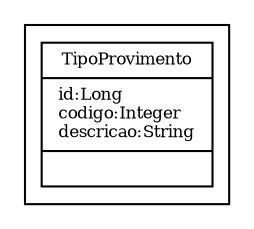 digraph G{
fontname = "Times-Roman"
fontsize = 8

node [
        fontname = "Times-Roman"
        fontsize = 8
        shape = "record"
]

edge [
        fontname = "Times-Roman"
        fontsize = 8
]

subgraph clusterTIPO_DE_PROVIMENTO
{
TipoProvimento [label = "{TipoProvimento|id:Long\lcodigo:Integer\ldescricao:String\l|\l}"]
}
}
